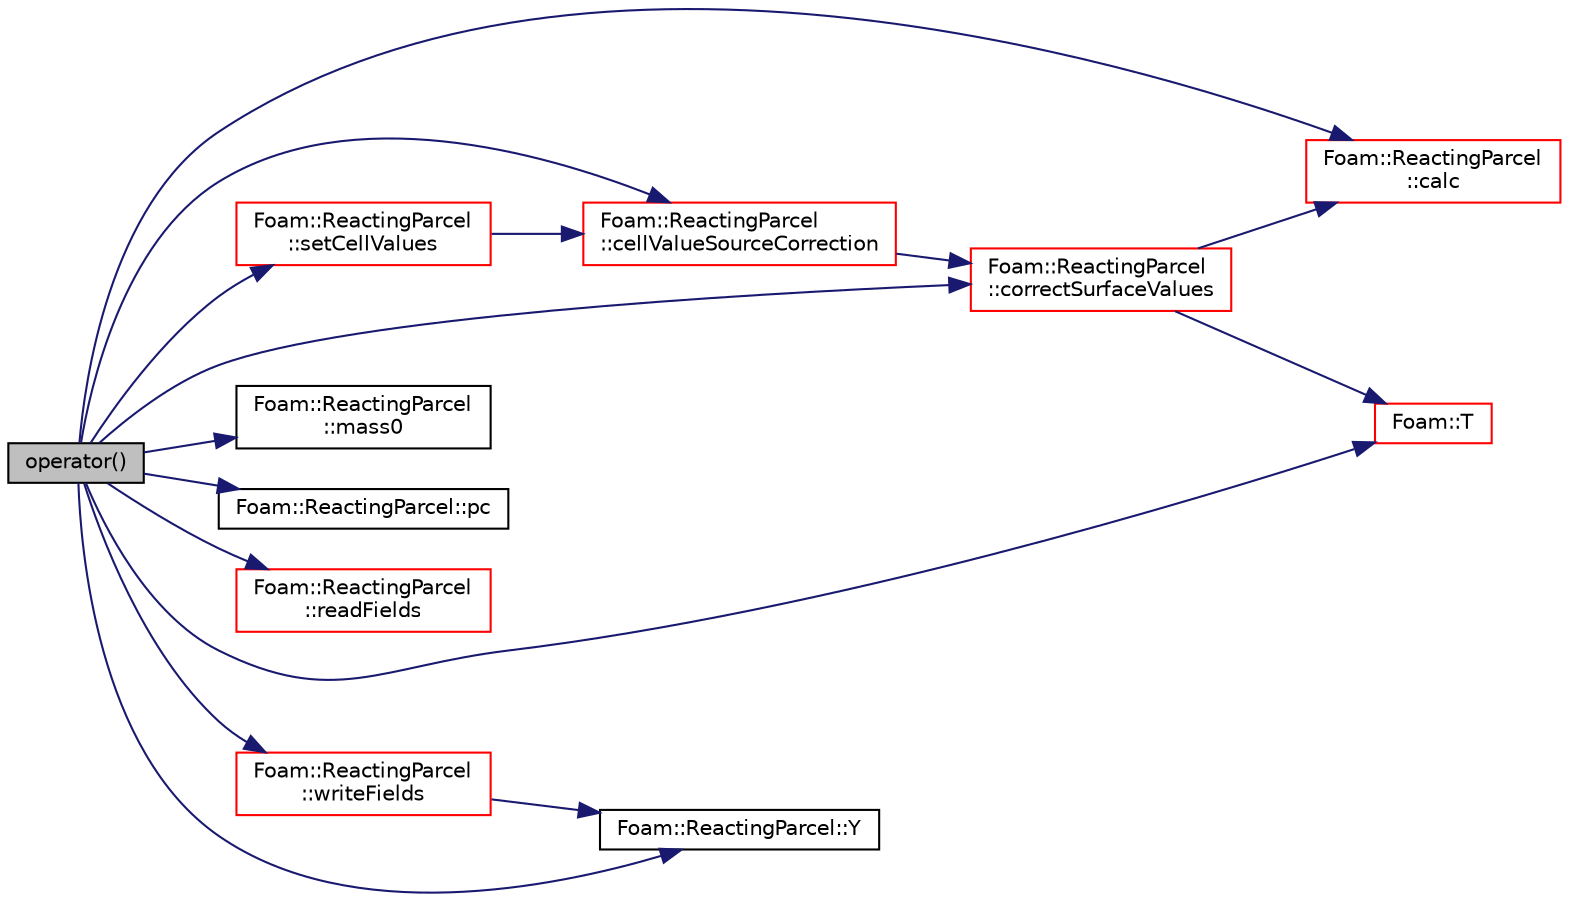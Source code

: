 digraph "operator()"
{
  bgcolor="transparent";
  edge [fontname="Helvetica",fontsize="10",labelfontname="Helvetica",labelfontsize="10"];
  node [fontname="Helvetica",fontsize="10",shape=record];
  rankdir="LR";
  Node1 [label="operator()",height=0.2,width=0.4,color="black", fillcolor="grey75", style="filled", fontcolor="black"];
  Node1 -> Node2 [color="midnightblue",fontsize="10",style="solid",fontname="Helvetica"];
  Node2 [label="Foam::ReactingParcel\l::calc",height=0.2,width=0.4,color="red",URL="$a02149.html#a6a46515d02de32cba752f8c0cdd512e9",tooltip="Update parcel properties over the time interval. "];
  Node1 -> Node3 [color="midnightblue",fontsize="10",style="solid",fontname="Helvetica"];
  Node3 [label="Foam::ReactingParcel\l::cellValueSourceCorrection",height=0.2,width=0.4,color="red",URL="$a02149.html#af47d660ddf922326f7b61a7d841572e5",tooltip="Correct cell values using latest transfer information. "];
  Node3 -> Node4 [color="midnightblue",fontsize="10",style="solid",fontname="Helvetica"];
  Node4 [label="Foam::ReactingParcel\l::correctSurfaceValues",height=0.2,width=0.4,color="red",URL="$a02149.html#a85e4067164c0d187844a02e1dab4506b",tooltip="Correct surface values due to emitted species. "];
  Node4 -> Node2 [color="midnightblue",fontsize="10",style="solid",fontname="Helvetica"];
  Node4 -> Node5 [color="midnightblue",fontsize="10",style="solid",fontname="Helvetica"];
  Node5 [label="Foam::T",height=0.2,width=0.4,color="red",URL="$a10936.html#ae57fda0abb14bb0944947c463c6e09d4"];
  Node1 -> Node4 [color="midnightblue",fontsize="10",style="solid",fontname="Helvetica"];
  Node1 -> Node6 [color="midnightblue",fontsize="10",style="solid",fontname="Helvetica"];
  Node6 [label="Foam::ReactingParcel\l::mass0",height=0.2,width=0.4,color="black",URL="$a02149.html#a0245334a4fcdfb62676f8b71affaa19d",tooltip="Return const access to initial mass [kg]. "];
  Node1 -> Node7 [color="midnightblue",fontsize="10",style="solid",fontname="Helvetica"];
  Node7 [label="Foam::ReactingParcel::pc",height=0.2,width=0.4,color="black",URL="$a02149.html#a17ca5e5173741607599d0c6c4994df6d",tooltip="Return the owner cell pressure [Pa]. "];
  Node1 -> Node8 [color="midnightblue",fontsize="10",style="solid",fontname="Helvetica"];
  Node8 [label="Foam::ReactingParcel\l::readFields",height=0.2,width=0.4,color="red",URL="$a02149.html#aef842d059922eaaa167c7b8c37378e17",tooltip="Read. "];
  Node1 -> Node9 [color="midnightblue",fontsize="10",style="solid",fontname="Helvetica"];
  Node9 [label="Foam::ReactingParcel\l::setCellValues",height=0.2,width=0.4,color="red",URL="$a02149.html#ad8f8e29c218563cbc811689b2b2ddb28",tooltip="Set cell values. "];
  Node9 -> Node3 [color="midnightblue",fontsize="10",style="solid",fontname="Helvetica"];
  Node1 -> Node5 [color="midnightblue",fontsize="10",style="solid",fontname="Helvetica"];
  Node1 -> Node10 [color="midnightblue",fontsize="10",style="solid",fontname="Helvetica"];
  Node10 [label="Foam::ReactingParcel\l::writeFields",height=0.2,width=0.4,color="red",URL="$a02149.html#a64adf0008b4736131ce199c3a2c5ffd7",tooltip="Write. "];
  Node10 -> Node11 [color="midnightblue",fontsize="10",style="solid",fontname="Helvetica"];
  Node11 [label="Foam::ReactingParcel::Y",height=0.2,width=0.4,color="black",URL="$a02149.html#a66ee3802b32c85b6f83602f738efdca4",tooltip="Return const access to mass fractions of mixture []. "];
  Node1 -> Node11 [color="midnightblue",fontsize="10",style="solid",fontname="Helvetica"];
}
